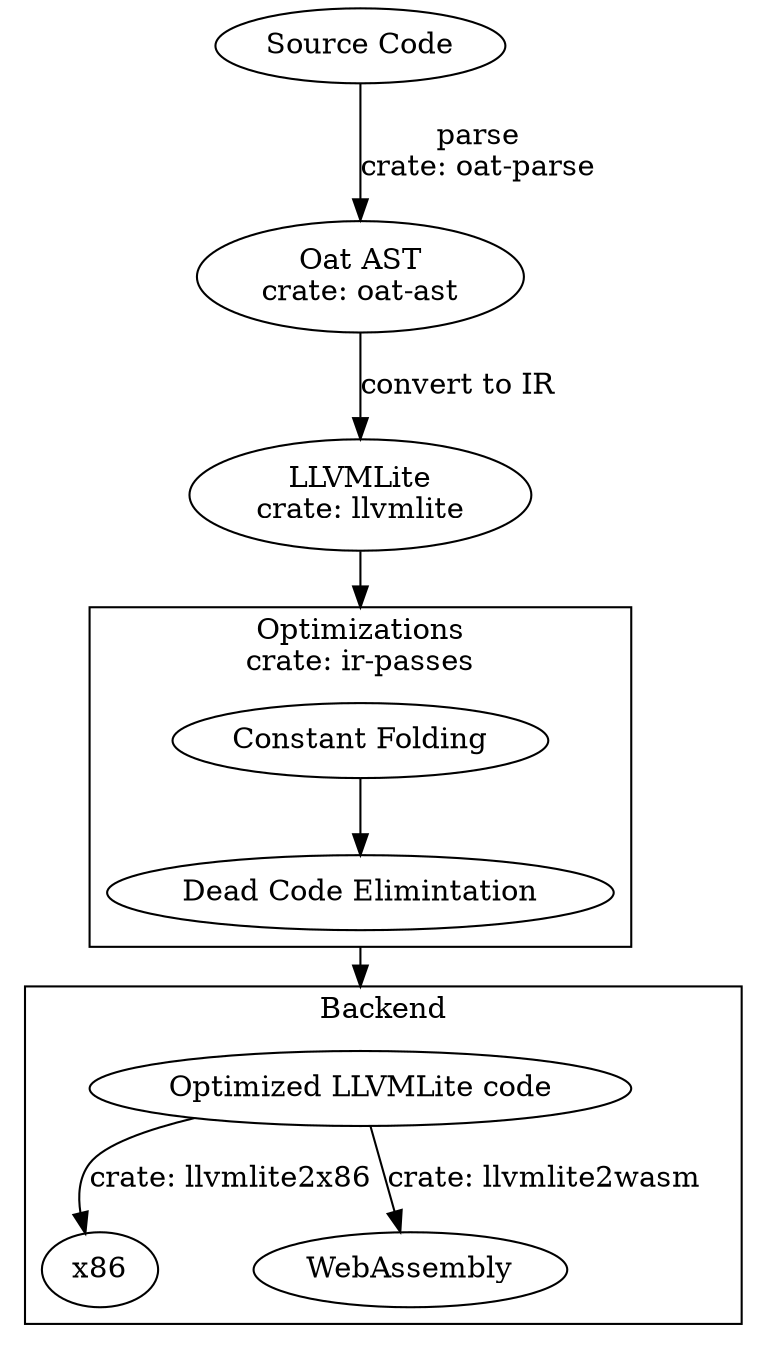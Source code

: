 digraph compiler_phases {
    compound = true

    source [label = "Source Code"]

    subgraph cluster_optimizations {
        label = "Optimizations\ncrate: ir-passes"
        CF [label="Constant Folding"]
        DCE [label="Dead Code Elimintation"]

        CF -> DCE
    }

    subgraph cluster_backends {
        label = "Backend"

        OptLLVMLite [label="Optimized LLVMLite code"]

        OptLLVMLite -> x86 [label="crate: llvmlite2x86"]
        OptLLVMLite -> WebAssembly [label="crate: llvmlite2wasm"]
    }

    AST [label="Oat AST\ncrate: oat-ast"]
    LLVMLite [label="LLVMLite\ncrate: llvmlite"]

    source -> AST [label="parse\ncrate: oat-parse"]
    AST -> LLVMLite [label="convert to IR"]

    LLVMLite -> CF [lhead=cluster_optimizations]

    DCE -> OptLLVMLite [ltail=cluster_optimizations, lhead=cluster_backends]
}
